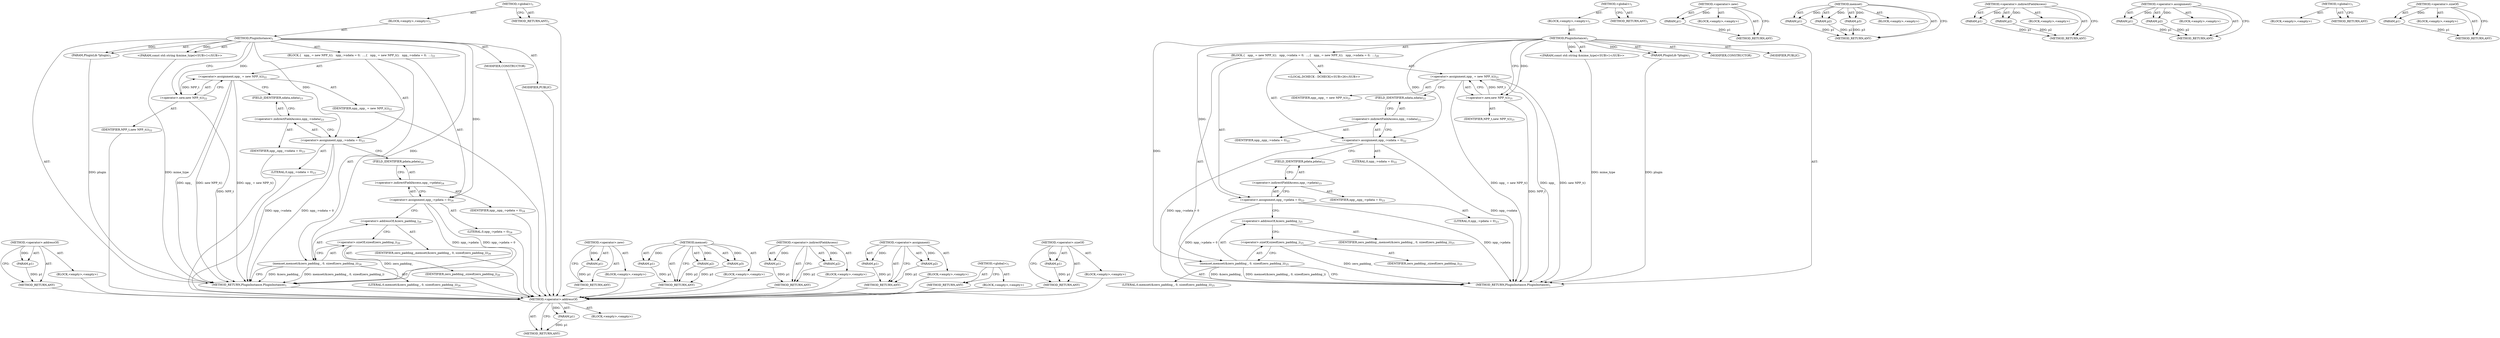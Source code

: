 digraph "&lt;operator&gt;.sizeOf" {
vulnerable_84 [label=<(METHOD,&lt;operator&gt;.addressOf)>];
vulnerable_85 [label=<(PARAM,p1)>];
vulnerable_86 [label=<(BLOCK,&lt;empty&gt;,&lt;empty&gt;)>];
vulnerable_87 [label=<(METHOD_RETURN,ANY)>];
vulnerable_6 [label=<(METHOD,&lt;global&gt;)<SUB>1</SUB>>];
vulnerable_7 [label=<(BLOCK,&lt;empty&gt;,&lt;empty&gt;)<SUB>1</SUB>>];
vulnerable_8 [label=<(METHOD,PluginInstance)<SUB>1</SUB>>];
vulnerable_9 [label=<(PARAM,PluginLib *plugin)<SUB>1</SUB>>];
vulnerable_10 [label="<(PARAM,const std::string &amp;mime_type)<SUB>1</SUB>>"];
vulnerable_11 [label=<(BLOCK,{
   npp_ = new NPP_t();
   npp_-&gt;ndata = 0;
  ...,{
   npp_ = new NPP_t();
   npp_-&gt;ndata = 0;
  ...)<SUB>20</SUB>>];
vulnerable_12 [label=<(&lt;operator&gt;.assignment,npp_ = new NPP_t())<SUB>21</SUB>>];
vulnerable_13 [label=<(IDENTIFIER,npp_,npp_ = new NPP_t())<SUB>21</SUB>>];
vulnerable_14 [label=<(&lt;operator&gt;.new,new NPP_t())<SUB>21</SUB>>];
vulnerable_15 [label=<(IDENTIFIER,NPP_t,new NPP_t())<SUB>21</SUB>>];
vulnerable_16 [label=<(&lt;operator&gt;.assignment,npp_-&gt;ndata = 0)<SUB>22</SUB>>];
vulnerable_17 [label=<(&lt;operator&gt;.indirectFieldAccess,npp_-&gt;ndata)<SUB>22</SUB>>];
vulnerable_18 [label=<(IDENTIFIER,npp_,npp_-&gt;ndata = 0)<SUB>22</SUB>>];
vulnerable_19 [label=<(FIELD_IDENTIFIER,ndata,ndata)<SUB>22</SUB>>];
vulnerable_20 [label=<(LITERAL,0,npp_-&gt;ndata = 0)<SUB>22</SUB>>];
vulnerable_21 [label=<(&lt;operator&gt;.assignment,npp_-&gt;pdata = 0)<SUB>23</SUB>>];
vulnerable_22 [label=<(&lt;operator&gt;.indirectFieldAccess,npp_-&gt;pdata)<SUB>23</SUB>>];
vulnerable_23 [label=<(IDENTIFIER,npp_,npp_-&gt;pdata = 0)<SUB>23</SUB>>];
vulnerable_24 [label=<(FIELD_IDENTIFIER,pdata,pdata)<SUB>23</SUB>>];
vulnerable_25 [label=<(LITERAL,0,npp_-&gt;pdata = 0)<SUB>23</SUB>>];
vulnerable_26 [label=<(memset,memset(&amp;zero_padding_, 0, sizeof(zero_padding_)))<SUB>25</SUB>>];
vulnerable_27 [label=<(&lt;operator&gt;.addressOf,&amp;zero_padding_)<SUB>25</SUB>>];
vulnerable_28 [label=<(IDENTIFIER,zero_padding_,memset(&amp;zero_padding_, 0, sizeof(zero_padding_)))<SUB>25</SUB>>];
vulnerable_29 [label=<(LITERAL,0,memset(&amp;zero_padding_, 0, sizeof(zero_padding_)))<SUB>25</SUB>>];
vulnerable_30 [label=<(&lt;operator&gt;.sizeOf,sizeof(zero_padding_))<SUB>25</SUB>>];
vulnerable_31 [label=<(IDENTIFIER,zero_padding_,sizeof(zero_padding_))<SUB>25</SUB>>];
vulnerable_32 [label="<(LOCAL,DCHECK : DCHECK)<SUB>26</SUB>>"];
vulnerable_33 [label=<(MODIFIER,CONSTRUCTOR)>];
vulnerable_34 [label=<(MODIFIER,PUBLIC)>];
vulnerable_35 [label=<(METHOD_RETURN,PluginInstance.PluginInstance)<SUB>1</SUB>>];
vulnerable_37 [label=<(METHOD_RETURN,ANY)<SUB>1</SUB>>];
vulnerable_69 [label=<(METHOD,&lt;operator&gt;.new)>];
vulnerable_70 [label=<(PARAM,p1)>];
vulnerable_71 [label=<(BLOCK,&lt;empty&gt;,&lt;empty&gt;)>];
vulnerable_72 [label=<(METHOD_RETURN,ANY)>];
vulnerable_78 [label=<(METHOD,memset)>];
vulnerable_79 [label=<(PARAM,p1)>];
vulnerable_80 [label=<(PARAM,p2)>];
vulnerable_81 [label=<(PARAM,p3)>];
vulnerable_82 [label=<(BLOCK,&lt;empty&gt;,&lt;empty&gt;)>];
vulnerable_83 [label=<(METHOD_RETURN,ANY)>];
vulnerable_73 [label=<(METHOD,&lt;operator&gt;.indirectFieldAccess)>];
vulnerable_74 [label=<(PARAM,p1)>];
vulnerable_75 [label=<(PARAM,p2)>];
vulnerable_76 [label=<(BLOCK,&lt;empty&gt;,&lt;empty&gt;)>];
vulnerable_77 [label=<(METHOD_RETURN,ANY)>];
vulnerable_64 [label=<(METHOD,&lt;operator&gt;.assignment)>];
vulnerable_65 [label=<(PARAM,p1)>];
vulnerable_66 [label=<(PARAM,p2)>];
vulnerable_67 [label=<(BLOCK,&lt;empty&gt;,&lt;empty&gt;)>];
vulnerable_68 [label=<(METHOD_RETURN,ANY)>];
vulnerable_58 [label=<(METHOD,&lt;global&gt;)<SUB>1</SUB>>];
vulnerable_59 [label=<(BLOCK,&lt;empty&gt;,&lt;empty&gt;)>];
vulnerable_60 [label=<(METHOD_RETURN,ANY)>];
vulnerable_88 [label=<(METHOD,&lt;operator&gt;.sizeOf)>];
vulnerable_89 [label=<(PARAM,p1)>];
vulnerable_90 [label=<(BLOCK,&lt;empty&gt;,&lt;empty&gt;)>];
vulnerable_91 [label=<(METHOD_RETURN,ANY)>];
fixed_81 [label=<(METHOD,&lt;operator&gt;.addressOf)>];
fixed_82 [label=<(PARAM,p1)>];
fixed_83 [label=<(BLOCK,&lt;empty&gt;,&lt;empty&gt;)>];
fixed_84 [label=<(METHOD_RETURN,ANY)>];
fixed_6 [label=<(METHOD,&lt;global&gt;)<SUB>1</SUB>>];
fixed_7 [label=<(BLOCK,&lt;empty&gt;,&lt;empty&gt;)<SUB>1</SUB>>];
fixed_8 [label=<(METHOD,PluginInstance)<SUB>1</SUB>>];
fixed_9 [label=<(PARAM,PluginLib *plugin)<SUB>1</SUB>>];
fixed_10 [label="<(PARAM,const std::string &amp;mime_type)<SUB>1</SUB>>"];
fixed_11 [label=<(BLOCK,{
   npp_ = new NPP_t();
   npp_-&gt;ndata = 0;
  ...,{
   npp_ = new NPP_t();
   npp_-&gt;ndata = 0;
  ...)<SUB>21</SUB>>];
fixed_12 [label=<(&lt;operator&gt;.assignment,npp_ = new NPP_t())<SUB>22</SUB>>];
fixed_13 [label=<(IDENTIFIER,npp_,npp_ = new NPP_t())<SUB>22</SUB>>];
fixed_14 [label=<(&lt;operator&gt;.new,new NPP_t())<SUB>22</SUB>>];
fixed_15 [label=<(IDENTIFIER,NPP_t,new NPP_t())<SUB>22</SUB>>];
fixed_16 [label=<(&lt;operator&gt;.assignment,npp_-&gt;ndata = 0)<SUB>23</SUB>>];
fixed_17 [label=<(&lt;operator&gt;.indirectFieldAccess,npp_-&gt;ndata)<SUB>23</SUB>>];
fixed_18 [label=<(IDENTIFIER,npp_,npp_-&gt;ndata = 0)<SUB>23</SUB>>];
fixed_19 [label=<(FIELD_IDENTIFIER,ndata,ndata)<SUB>23</SUB>>];
fixed_20 [label=<(LITERAL,0,npp_-&gt;ndata = 0)<SUB>23</SUB>>];
fixed_21 [label=<(&lt;operator&gt;.assignment,npp_-&gt;pdata = 0)<SUB>24</SUB>>];
fixed_22 [label=<(&lt;operator&gt;.indirectFieldAccess,npp_-&gt;pdata)<SUB>24</SUB>>];
fixed_23 [label=<(IDENTIFIER,npp_,npp_-&gt;pdata = 0)<SUB>24</SUB>>];
fixed_24 [label=<(FIELD_IDENTIFIER,pdata,pdata)<SUB>24</SUB>>];
fixed_25 [label=<(LITERAL,0,npp_-&gt;pdata = 0)<SUB>24</SUB>>];
fixed_26 [label=<(memset,memset(&amp;zero_padding_, 0, sizeof(zero_padding_)))<SUB>26</SUB>>];
fixed_27 [label=<(&lt;operator&gt;.addressOf,&amp;zero_padding_)<SUB>26</SUB>>];
fixed_28 [label=<(IDENTIFIER,zero_padding_,memset(&amp;zero_padding_, 0, sizeof(zero_padding_)))<SUB>26</SUB>>];
fixed_29 [label=<(LITERAL,0,memset(&amp;zero_padding_, 0, sizeof(zero_padding_)))<SUB>26</SUB>>];
fixed_30 [label=<(&lt;operator&gt;.sizeOf,sizeof(zero_padding_))<SUB>26</SUB>>];
fixed_31 [label=<(IDENTIFIER,zero_padding_,sizeof(zero_padding_))<SUB>26</SUB>>];
fixed_32 [label=<(MODIFIER,CONSTRUCTOR)>];
fixed_33 [label=<(MODIFIER,PUBLIC)>];
fixed_34 [label=<(METHOD_RETURN,PluginInstance.PluginInstance)<SUB>1</SUB>>];
fixed_36 [label=<(METHOD_RETURN,ANY)<SUB>1</SUB>>];
fixed_66 [label=<(METHOD,&lt;operator&gt;.new)>];
fixed_67 [label=<(PARAM,p1)>];
fixed_68 [label=<(BLOCK,&lt;empty&gt;,&lt;empty&gt;)>];
fixed_69 [label=<(METHOD_RETURN,ANY)>];
fixed_75 [label=<(METHOD,memset)>];
fixed_76 [label=<(PARAM,p1)>];
fixed_77 [label=<(PARAM,p2)>];
fixed_78 [label=<(PARAM,p3)>];
fixed_79 [label=<(BLOCK,&lt;empty&gt;,&lt;empty&gt;)>];
fixed_80 [label=<(METHOD_RETURN,ANY)>];
fixed_70 [label=<(METHOD,&lt;operator&gt;.indirectFieldAccess)>];
fixed_71 [label=<(PARAM,p1)>];
fixed_72 [label=<(PARAM,p2)>];
fixed_73 [label=<(BLOCK,&lt;empty&gt;,&lt;empty&gt;)>];
fixed_74 [label=<(METHOD_RETURN,ANY)>];
fixed_61 [label=<(METHOD,&lt;operator&gt;.assignment)>];
fixed_62 [label=<(PARAM,p1)>];
fixed_63 [label=<(PARAM,p2)>];
fixed_64 [label=<(BLOCK,&lt;empty&gt;,&lt;empty&gt;)>];
fixed_65 [label=<(METHOD_RETURN,ANY)>];
fixed_55 [label=<(METHOD,&lt;global&gt;)<SUB>1</SUB>>];
fixed_56 [label=<(BLOCK,&lt;empty&gt;,&lt;empty&gt;)>];
fixed_57 [label=<(METHOD_RETURN,ANY)>];
fixed_85 [label=<(METHOD,&lt;operator&gt;.sizeOf)>];
fixed_86 [label=<(PARAM,p1)>];
fixed_87 [label=<(BLOCK,&lt;empty&gt;,&lt;empty&gt;)>];
fixed_88 [label=<(METHOD_RETURN,ANY)>];
vulnerable_84 -> vulnerable_85  [key=0, label="AST: "];
vulnerable_84 -> vulnerable_85  [key=1, label="DDG: "];
vulnerable_84 -> vulnerable_86  [key=0, label="AST: "];
vulnerable_84 -> vulnerable_87  [key=0, label="AST: "];
vulnerable_84 -> vulnerable_87  [key=1, label="CFG: "];
vulnerable_85 -> vulnerable_87  [key=0, label="DDG: p1"];
vulnerable_6 -> vulnerable_7  [key=0, label="AST: "];
vulnerable_6 -> vulnerable_37  [key=0, label="AST: "];
vulnerable_6 -> vulnerable_37  [key=1, label="CFG: "];
vulnerable_7 -> vulnerable_8  [key=0, label="AST: "];
vulnerable_8 -> vulnerable_9  [key=0, label="AST: "];
vulnerable_8 -> vulnerable_9  [key=1, label="DDG: "];
vulnerable_8 -> vulnerable_10  [key=0, label="AST: "];
vulnerable_8 -> vulnerable_10  [key=1, label="DDG: "];
vulnerable_8 -> vulnerable_11  [key=0, label="AST: "];
vulnerable_8 -> vulnerable_33  [key=0, label="AST: "];
vulnerable_8 -> vulnerable_34  [key=0, label="AST: "];
vulnerable_8 -> vulnerable_35  [key=0, label="AST: "];
vulnerable_8 -> vulnerable_14  [key=0, label="CFG: "];
vulnerable_8 -> vulnerable_14  [key=1, label="DDG: "];
vulnerable_8 -> vulnerable_16  [key=0, label="DDG: "];
vulnerable_8 -> vulnerable_21  [key=0, label="DDG: "];
vulnerable_8 -> vulnerable_26  [key=0, label="DDG: "];
vulnerable_9 -> vulnerable_35  [key=0, label="DDG: plugin"];
vulnerable_10 -> vulnerable_35  [key=0, label="DDG: mime_type"];
vulnerable_11 -> vulnerable_12  [key=0, label="AST: "];
vulnerable_11 -> vulnerable_16  [key=0, label="AST: "];
vulnerable_11 -> vulnerable_21  [key=0, label="AST: "];
vulnerable_11 -> vulnerable_26  [key=0, label="AST: "];
vulnerable_11 -> vulnerable_32  [key=0, label="AST: "];
vulnerable_12 -> vulnerable_13  [key=0, label="AST: "];
vulnerable_12 -> vulnerable_14  [key=0, label="AST: "];
vulnerable_12 -> vulnerable_19  [key=0, label="CFG: "];
vulnerable_12 -> vulnerable_35  [key=0, label="DDG: npp_"];
vulnerable_12 -> vulnerable_35  [key=1, label="DDG: new NPP_t()"];
vulnerable_12 -> vulnerable_35  [key=2, label="DDG: npp_ = new NPP_t()"];
vulnerable_14 -> vulnerable_15  [key=0, label="AST: "];
vulnerable_14 -> vulnerable_12  [key=0, label="CFG: "];
vulnerable_14 -> vulnerable_12  [key=1, label="DDG: NPP_t"];
vulnerable_14 -> vulnerable_35  [key=0, label="DDG: NPP_t"];
vulnerable_16 -> vulnerable_17  [key=0, label="AST: "];
vulnerable_16 -> vulnerable_20  [key=0, label="AST: "];
vulnerable_16 -> vulnerable_24  [key=0, label="CFG: "];
vulnerable_16 -> vulnerable_35  [key=0, label="DDG: npp_-&gt;ndata"];
vulnerable_16 -> vulnerable_35  [key=1, label="DDG: npp_-&gt;ndata = 0"];
vulnerable_17 -> vulnerable_18  [key=0, label="AST: "];
vulnerable_17 -> vulnerable_19  [key=0, label="AST: "];
vulnerable_17 -> vulnerable_16  [key=0, label="CFG: "];
vulnerable_19 -> vulnerable_17  [key=0, label="CFG: "];
vulnerable_21 -> vulnerable_22  [key=0, label="AST: "];
vulnerable_21 -> vulnerable_25  [key=0, label="AST: "];
vulnerable_21 -> vulnerable_27  [key=0, label="CFG: "];
vulnerable_21 -> vulnerable_35  [key=0, label="DDG: npp_-&gt;pdata"];
vulnerable_21 -> vulnerable_35  [key=1, label="DDG: npp_-&gt;pdata = 0"];
vulnerable_22 -> vulnerable_23  [key=0, label="AST: "];
vulnerable_22 -> vulnerable_24  [key=0, label="AST: "];
vulnerable_22 -> vulnerable_21  [key=0, label="CFG: "];
vulnerable_24 -> vulnerable_22  [key=0, label="CFG: "];
vulnerable_26 -> vulnerable_27  [key=0, label="AST: "];
vulnerable_26 -> vulnerable_29  [key=0, label="AST: "];
vulnerable_26 -> vulnerable_30  [key=0, label="AST: "];
vulnerable_26 -> vulnerable_35  [key=0, label="CFG: "];
vulnerable_26 -> vulnerable_35  [key=1, label="DDG: &amp;zero_padding_"];
vulnerable_26 -> vulnerable_35  [key=2, label="DDG: memset(&amp;zero_padding_, 0, sizeof(zero_padding_))"];
vulnerable_27 -> vulnerable_28  [key=0, label="AST: "];
vulnerable_27 -> vulnerable_30  [key=0, label="CFG: "];
vulnerable_30 -> vulnerable_31  [key=0, label="AST: "];
vulnerable_30 -> vulnerable_26  [key=0, label="CFG: "];
vulnerable_30 -> vulnerable_35  [key=0, label="DDG: zero_padding_"];
vulnerable_69 -> vulnerable_70  [key=0, label="AST: "];
vulnerable_69 -> vulnerable_70  [key=1, label="DDG: "];
vulnerable_69 -> vulnerable_71  [key=0, label="AST: "];
vulnerable_69 -> vulnerable_72  [key=0, label="AST: "];
vulnerable_69 -> vulnerable_72  [key=1, label="CFG: "];
vulnerable_70 -> vulnerable_72  [key=0, label="DDG: p1"];
vulnerable_78 -> vulnerable_79  [key=0, label="AST: "];
vulnerable_78 -> vulnerable_79  [key=1, label="DDG: "];
vulnerable_78 -> vulnerable_82  [key=0, label="AST: "];
vulnerable_78 -> vulnerable_80  [key=0, label="AST: "];
vulnerable_78 -> vulnerable_80  [key=1, label="DDG: "];
vulnerable_78 -> vulnerable_83  [key=0, label="AST: "];
vulnerable_78 -> vulnerable_83  [key=1, label="CFG: "];
vulnerable_78 -> vulnerable_81  [key=0, label="AST: "];
vulnerable_78 -> vulnerable_81  [key=1, label="DDG: "];
vulnerable_79 -> vulnerable_83  [key=0, label="DDG: p1"];
vulnerable_80 -> vulnerable_83  [key=0, label="DDG: p2"];
vulnerable_81 -> vulnerable_83  [key=0, label="DDG: p3"];
vulnerable_73 -> vulnerable_74  [key=0, label="AST: "];
vulnerable_73 -> vulnerable_74  [key=1, label="DDG: "];
vulnerable_73 -> vulnerable_76  [key=0, label="AST: "];
vulnerable_73 -> vulnerable_75  [key=0, label="AST: "];
vulnerable_73 -> vulnerable_75  [key=1, label="DDG: "];
vulnerable_73 -> vulnerable_77  [key=0, label="AST: "];
vulnerable_73 -> vulnerable_77  [key=1, label="CFG: "];
vulnerable_74 -> vulnerable_77  [key=0, label="DDG: p1"];
vulnerable_75 -> vulnerable_77  [key=0, label="DDG: p2"];
vulnerable_64 -> vulnerable_65  [key=0, label="AST: "];
vulnerable_64 -> vulnerable_65  [key=1, label="DDG: "];
vulnerable_64 -> vulnerable_67  [key=0, label="AST: "];
vulnerable_64 -> vulnerable_66  [key=0, label="AST: "];
vulnerable_64 -> vulnerable_66  [key=1, label="DDG: "];
vulnerable_64 -> vulnerable_68  [key=0, label="AST: "];
vulnerable_64 -> vulnerable_68  [key=1, label="CFG: "];
vulnerable_65 -> vulnerable_68  [key=0, label="DDG: p1"];
vulnerable_66 -> vulnerable_68  [key=0, label="DDG: p2"];
vulnerable_58 -> vulnerable_59  [key=0, label="AST: "];
vulnerable_58 -> vulnerable_60  [key=0, label="AST: "];
vulnerable_58 -> vulnerable_60  [key=1, label="CFG: "];
vulnerable_88 -> vulnerable_89  [key=0, label="AST: "];
vulnerable_88 -> vulnerable_89  [key=1, label="DDG: "];
vulnerable_88 -> vulnerable_90  [key=0, label="AST: "];
vulnerable_88 -> vulnerable_91  [key=0, label="AST: "];
vulnerable_88 -> vulnerable_91  [key=1, label="CFG: "];
vulnerable_89 -> vulnerable_91  [key=0, label="DDG: p1"];
fixed_81 -> fixed_82  [key=0, label="AST: "];
fixed_81 -> fixed_82  [key=1, label="DDG: "];
fixed_81 -> fixed_83  [key=0, label="AST: "];
fixed_81 -> fixed_84  [key=0, label="AST: "];
fixed_81 -> fixed_84  [key=1, label="CFG: "];
fixed_82 -> fixed_84  [key=0, label="DDG: p1"];
fixed_83 -> vulnerable_84  [key=0];
fixed_84 -> vulnerable_84  [key=0];
fixed_6 -> fixed_7  [key=0, label="AST: "];
fixed_6 -> fixed_36  [key=0, label="AST: "];
fixed_6 -> fixed_36  [key=1, label="CFG: "];
fixed_7 -> fixed_8  [key=0, label="AST: "];
fixed_8 -> fixed_9  [key=0, label="AST: "];
fixed_8 -> fixed_9  [key=1, label="DDG: "];
fixed_8 -> fixed_10  [key=0, label="AST: "];
fixed_8 -> fixed_10  [key=1, label="DDG: "];
fixed_8 -> fixed_11  [key=0, label="AST: "];
fixed_8 -> fixed_32  [key=0, label="AST: "];
fixed_8 -> fixed_33  [key=0, label="AST: "];
fixed_8 -> fixed_34  [key=0, label="AST: "];
fixed_8 -> fixed_14  [key=0, label="CFG: "];
fixed_8 -> fixed_14  [key=1, label="DDG: "];
fixed_8 -> fixed_16  [key=0, label="DDG: "];
fixed_8 -> fixed_21  [key=0, label="DDG: "];
fixed_8 -> fixed_26  [key=0, label="DDG: "];
fixed_9 -> fixed_34  [key=0, label="DDG: plugin"];
fixed_10 -> fixed_34  [key=0, label="DDG: mime_type"];
fixed_11 -> fixed_12  [key=0, label="AST: "];
fixed_11 -> fixed_16  [key=0, label="AST: "];
fixed_11 -> fixed_21  [key=0, label="AST: "];
fixed_11 -> fixed_26  [key=0, label="AST: "];
fixed_12 -> fixed_13  [key=0, label="AST: "];
fixed_12 -> fixed_14  [key=0, label="AST: "];
fixed_12 -> fixed_19  [key=0, label="CFG: "];
fixed_12 -> fixed_34  [key=0, label="DDG: npp_"];
fixed_12 -> fixed_34  [key=1, label="DDG: new NPP_t()"];
fixed_12 -> fixed_34  [key=2, label="DDG: npp_ = new NPP_t()"];
fixed_13 -> vulnerable_84  [key=0];
fixed_14 -> fixed_15  [key=0, label="AST: "];
fixed_14 -> fixed_12  [key=0, label="CFG: "];
fixed_14 -> fixed_12  [key=1, label="DDG: NPP_t"];
fixed_14 -> fixed_34  [key=0, label="DDG: NPP_t"];
fixed_15 -> vulnerable_84  [key=0];
fixed_16 -> fixed_17  [key=0, label="AST: "];
fixed_16 -> fixed_20  [key=0, label="AST: "];
fixed_16 -> fixed_24  [key=0, label="CFG: "];
fixed_16 -> fixed_34  [key=0, label="DDG: npp_-&gt;ndata"];
fixed_16 -> fixed_34  [key=1, label="DDG: npp_-&gt;ndata = 0"];
fixed_17 -> fixed_18  [key=0, label="AST: "];
fixed_17 -> fixed_19  [key=0, label="AST: "];
fixed_17 -> fixed_16  [key=0, label="CFG: "];
fixed_18 -> vulnerable_84  [key=0];
fixed_19 -> fixed_17  [key=0, label="CFG: "];
fixed_20 -> vulnerable_84  [key=0];
fixed_21 -> fixed_22  [key=0, label="AST: "];
fixed_21 -> fixed_25  [key=0, label="AST: "];
fixed_21 -> fixed_27  [key=0, label="CFG: "];
fixed_21 -> fixed_34  [key=0, label="DDG: npp_-&gt;pdata"];
fixed_21 -> fixed_34  [key=1, label="DDG: npp_-&gt;pdata = 0"];
fixed_22 -> fixed_23  [key=0, label="AST: "];
fixed_22 -> fixed_24  [key=0, label="AST: "];
fixed_22 -> fixed_21  [key=0, label="CFG: "];
fixed_23 -> vulnerable_84  [key=0];
fixed_24 -> fixed_22  [key=0, label="CFG: "];
fixed_25 -> vulnerable_84  [key=0];
fixed_26 -> fixed_27  [key=0, label="AST: "];
fixed_26 -> fixed_29  [key=0, label="AST: "];
fixed_26 -> fixed_30  [key=0, label="AST: "];
fixed_26 -> fixed_34  [key=0, label="CFG: "];
fixed_26 -> fixed_34  [key=1, label="DDG: &amp;zero_padding_"];
fixed_26 -> fixed_34  [key=2, label="DDG: memset(&amp;zero_padding_, 0, sizeof(zero_padding_))"];
fixed_27 -> fixed_28  [key=0, label="AST: "];
fixed_27 -> fixed_30  [key=0, label="CFG: "];
fixed_28 -> vulnerable_84  [key=0];
fixed_29 -> vulnerable_84  [key=0];
fixed_30 -> fixed_31  [key=0, label="AST: "];
fixed_30 -> fixed_26  [key=0, label="CFG: "];
fixed_30 -> fixed_34  [key=0, label="DDG: zero_padding_"];
fixed_31 -> vulnerable_84  [key=0];
fixed_32 -> vulnerable_84  [key=0];
fixed_33 -> vulnerable_84  [key=0];
fixed_34 -> vulnerable_84  [key=0];
fixed_36 -> vulnerable_84  [key=0];
fixed_66 -> fixed_67  [key=0, label="AST: "];
fixed_66 -> fixed_67  [key=1, label="DDG: "];
fixed_66 -> fixed_68  [key=0, label="AST: "];
fixed_66 -> fixed_69  [key=0, label="AST: "];
fixed_66 -> fixed_69  [key=1, label="CFG: "];
fixed_67 -> fixed_69  [key=0, label="DDG: p1"];
fixed_68 -> vulnerable_84  [key=0];
fixed_69 -> vulnerable_84  [key=0];
fixed_75 -> fixed_76  [key=0, label="AST: "];
fixed_75 -> fixed_76  [key=1, label="DDG: "];
fixed_75 -> fixed_79  [key=0, label="AST: "];
fixed_75 -> fixed_77  [key=0, label="AST: "];
fixed_75 -> fixed_77  [key=1, label="DDG: "];
fixed_75 -> fixed_80  [key=0, label="AST: "];
fixed_75 -> fixed_80  [key=1, label="CFG: "];
fixed_75 -> fixed_78  [key=0, label="AST: "];
fixed_75 -> fixed_78  [key=1, label="DDG: "];
fixed_76 -> fixed_80  [key=0, label="DDG: p1"];
fixed_77 -> fixed_80  [key=0, label="DDG: p2"];
fixed_78 -> fixed_80  [key=0, label="DDG: p3"];
fixed_79 -> vulnerable_84  [key=0];
fixed_80 -> vulnerable_84  [key=0];
fixed_70 -> fixed_71  [key=0, label="AST: "];
fixed_70 -> fixed_71  [key=1, label="DDG: "];
fixed_70 -> fixed_73  [key=0, label="AST: "];
fixed_70 -> fixed_72  [key=0, label="AST: "];
fixed_70 -> fixed_72  [key=1, label="DDG: "];
fixed_70 -> fixed_74  [key=0, label="AST: "];
fixed_70 -> fixed_74  [key=1, label="CFG: "];
fixed_71 -> fixed_74  [key=0, label="DDG: p1"];
fixed_72 -> fixed_74  [key=0, label="DDG: p2"];
fixed_73 -> vulnerable_84  [key=0];
fixed_74 -> vulnerable_84  [key=0];
fixed_61 -> fixed_62  [key=0, label="AST: "];
fixed_61 -> fixed_62  [key=1, label="DDG: "];
fixed_61 -> fixed_64  [key=0, label="AST: "];
fixed_61 -> fixed_63  [key=0, label="AST: "];
fixed_61 -> fixed_63  [key=1, label="DDG: "];
fixed_61 -> fixed_65  [key=0, label="AST: "];
fixed_61 -> fixed_65  [key=1, label="CFG: "];
fixed_62 -> fixed_65  [key=0, label="DDG: p1"];
fixed_63 -> fixed_65  [key=0, label="DDG: p2"];
fixed_64 -> vulnerable_84  [key=0];
fixed_65 -> vulnerable_84  [key=0];
fixed_55 -> fixed_56  [key=0, label="AST: "];
fixed_55 -> fixed_57  [key=0, label="AST: "];
fixed_55 -> fixed_57  [key=1, label="CFG: "];
fixed_56 -> vulnerable_84  [key=0];
fixed_57 -> vulnerable_84  [key=0];
fixed_85 -> fixed_86  [key=0, label="AST: "];
fixed_85 -> fixed_86  [key=1, label="DDG: "];
fixed_85 -> fixed_87  [key=0, label="AST: "];
fixed_85 -> fixed_88  [key=0, label="AST: "];
fixed_85 -> fixed_88  [key=1, label="CFG: "];
fixed_86 -> fixed_88  [key=0, label="DDG: p1"];
fixed_87 -> vulnerable_84  [key=0];
fixed_88 -> vulnerable_84  [key=0];
}
